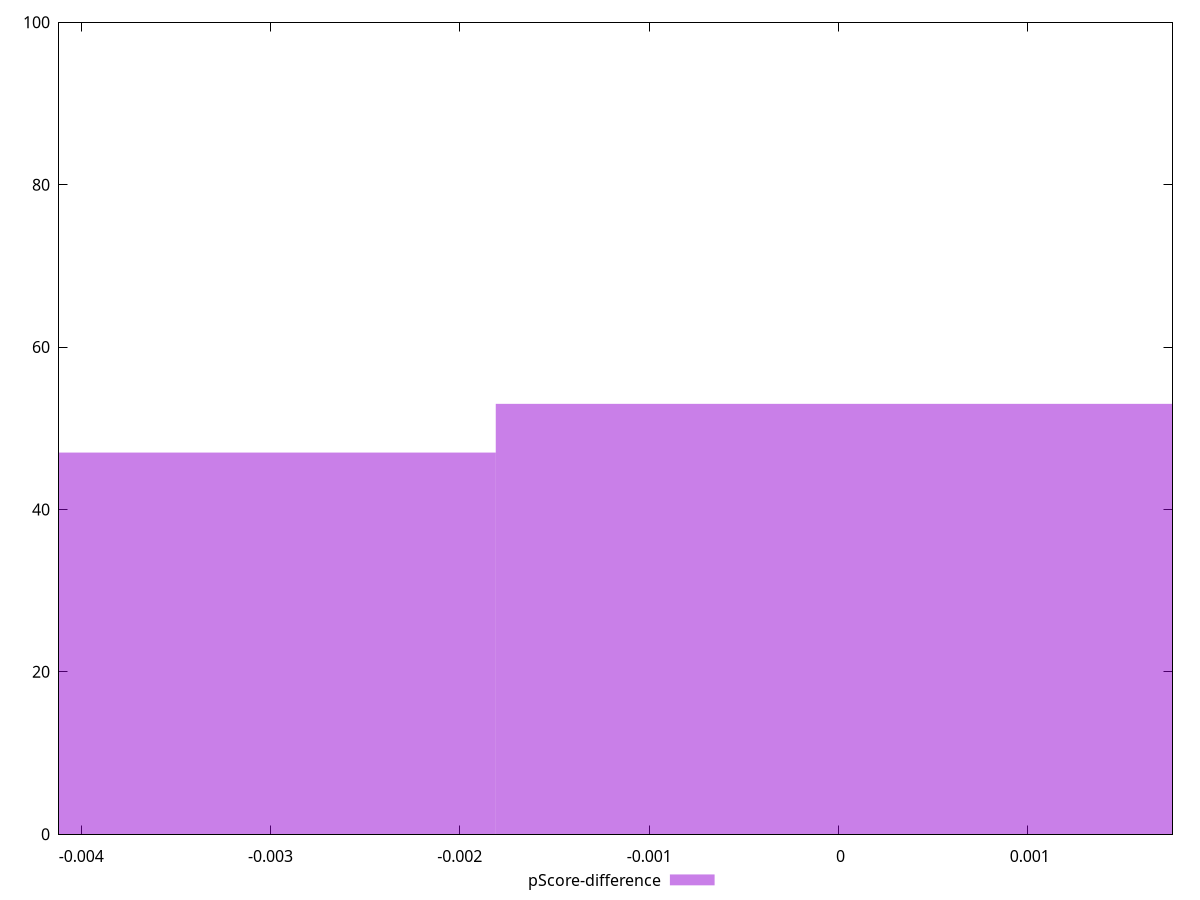 reset

$pScoreDifference <<EOF
-0.0036207683136357523 47
0 53
EOF

set key outside below
set boxwidth 0.0036207683136357523
set xrange [-0.004117647058823559:0.001764705882352946]
set yrange [0:100]
set trange [0:100]
set style fill transparent solid 0.5 noborder
set terminal svg size 640, 490 enhanced background rgb 'white'
set output "report_00025_2021-02-22T21:38:55.199Z/offscreen-images/samples/pages/pScore-difference/histogram.svg"

plot $pScoreDifference title "pScore-difference" with boxes

reset
